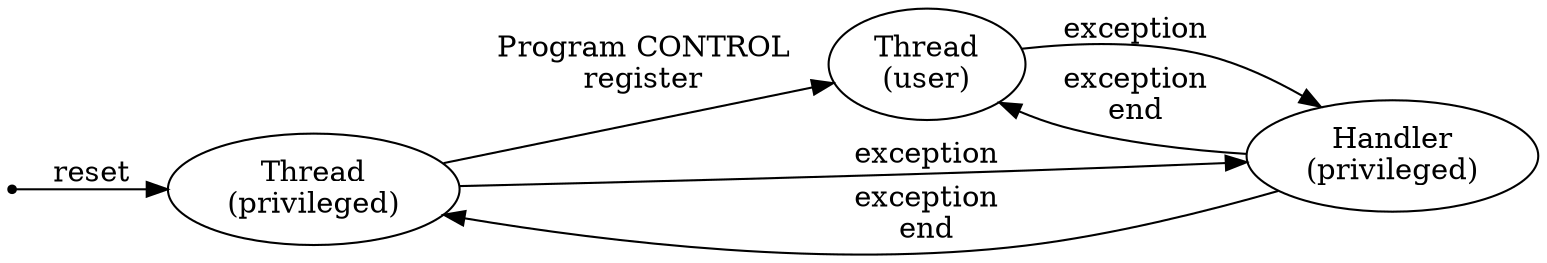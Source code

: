 digraph ModesAndLevels {

graph [rankdir="LR"];
//node [shape=circle];

PRIVILEGED_THREAD [label="Thread\n(privileged)"];
USER_THREAD [label="Thread\n(user)"];

PRIVILEGED_HANDLER [label="Handler\n(privileged)"];

START [shape="point"];
START -> PRIVILEGED_THREAD [label="reset"];

USER_THREAD -> PRIVILEGED_HANDLER [label="exception"];
PRIVILEGED_HANDLER -> USER_THREAD [label="exception\nend"];

PRIVILEGED_THREAD -> PRIVILEGED_HANDLER [label="exception"];
PRIVILEGED_HANDLER -> PRIVILEGED_THREAD [label="exception\nend"];

PRIVILEGED_THREAD -> USER_THREAD [label="Program CONTROL\nregister"];

}